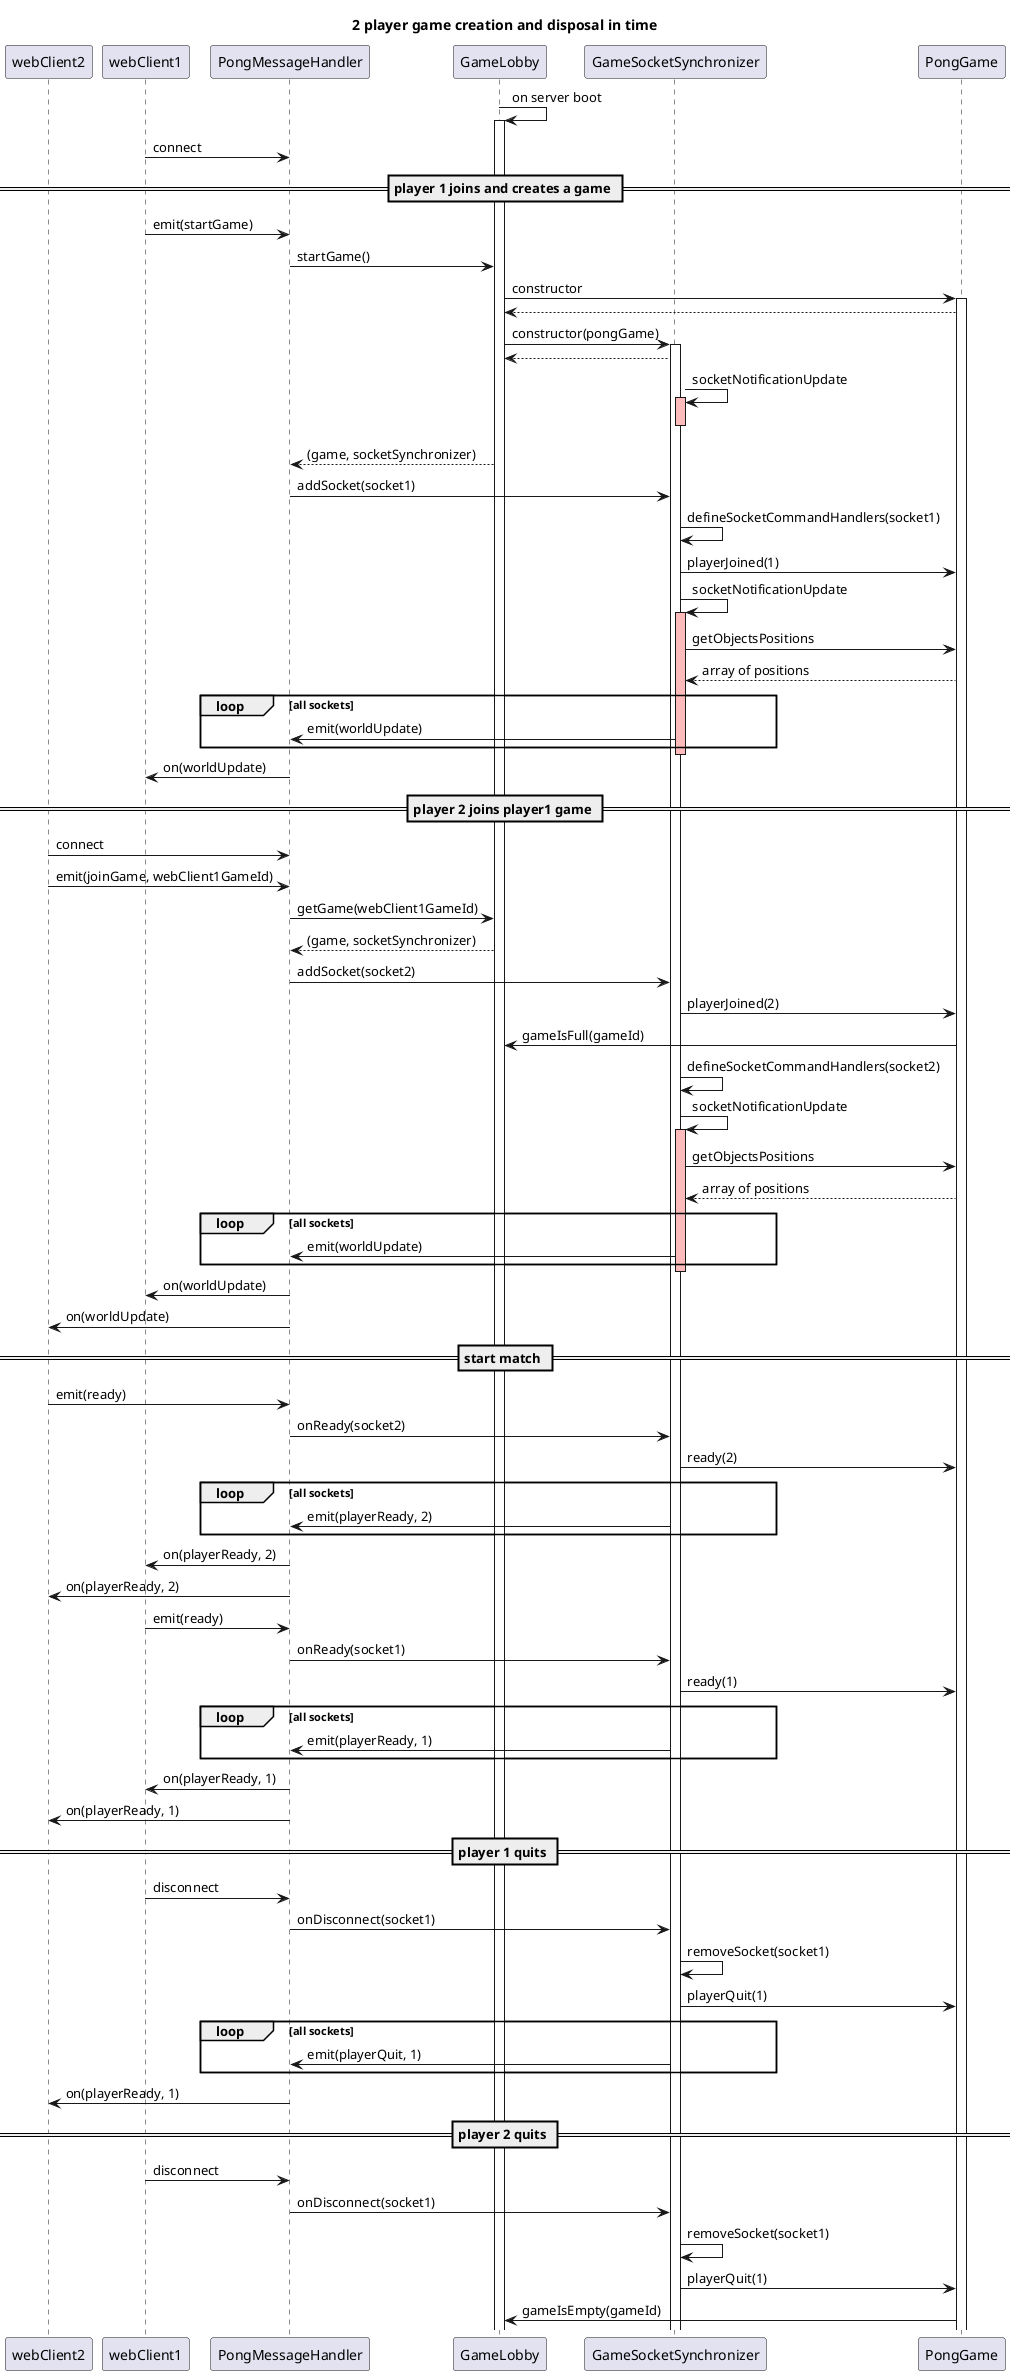 @startuml
title 2 player game creation and disposal in time 

participant webClient2
participant webClient1
participant PongMessageHandler
participant GameLobby
participant GameSocketSynchronizer
participant PongGame

GameLobby -> GameLobby: on server boot
activate GameLobby

webClient1 -> PongMessageHandler: connect

== player 1 joins and creates a game ==
webClient1 -> PongMessageHandler: emit(startGame)
PongMessageHandler -> GameLobby: startGame()
GameLobby -> PongGame: constructor
activate PongGame
GameLobby <-- PongGame
GameLobby -> GameSocketSynchronizer: constructor(pongGame)
activate GameSocketSynchronizer
GameLobby <-- GameSocketSynchronizer
' notify of world change
GameSocketSynchronizer -> GameSocketSynchronizer: socketNotificationUpdate
activate GameSocketSynchronizer #FFBBBB
deactivate GameSocketSynchronizer
' add first player to synchronizer
GameLobby --> PongMessageHandler: (game, socketSynchronizer)
PongMessageHandler -> GameSocketSynchronizer: addSocket(socket1)
GameSocketSynchronizer -> GameSocketSynchronizer: defineSocketCommandHandlers(socket1)
GameSocketSynchronizer -> PongGame: playerJoined(1)

' notify of world change
GameSocketSynchronizer -> GameSocketSynchronizer: socketNotificationUpdate
activate GameSocketSynchronizer #FFBBBB
GameSocketSynchronizer -> PongGame: getObjectsPositions
GameSocketSynchronizer <-- PongGame: array of positions
loop all sockets
GameSocketSynchronizer -> PongMessageHandler: emit(worldUpdate)
end loop
deactivate GameSocketSynchronizer
PongMessageHandler -> webClient1: on(worldUpdate)

== player 2 joins player1 game ==
webClient2 -> PongMessageHandler: connect
webClient2 -> PongMessageHandler: emit(joinGame, webClient1GameId)
PongMessageHandler -> GameLobby: getGame(webClient1GameId)
GameLobby --> PongMessageHandler: (game, socketSynchronizer)
PongMessageHandler -> GameSocketSynchronizer: addSocket(socket2)
GameSocketSynchronizer -> PongGame: playerJoined(2)
PongGame -> GameLobby: gameIsFull(gameId)
GameSocketSynchronizer -> GameSocketSynchronizer: defineSocketCommandHandlers(socket2)

' notify of world change
GameSocketSynchronizer -> GameSocketSynchronizer: socketNotificationUpdate
activate GameSocketSynchronizer #FFBBBB
GameSocketSynchronizer -> PongGame: getObjectsPositions
GameSocketSynchronizer <-- PongGame: array of positions
loop all sockets
GameSocketSynchronizer -> PongMessageHandler: emit(worldUpdate) 
end loop
deactivate GameSocketSynchronizer
PongMessageHandler -> webClient1: on(worldUpdate)
PongMessageHandler -> webClient2: on(worldUpdate)

== start match ==
webClient2 -> PongMessageHandler: emit(ready)
PongMessageHandler -> GameSocketSynchronizer: onReady(socket2)
GameSocketSynchronizer -> PongGame: ready(2)
loop all sockets
GameSocketSynchronizer -> PongMessageHandler: emit(playerReady, 2)
end loop
PongMessageHandler -> webClient1: on(playerReady, 2)
PongMessageHandler -> webClient2: on(playerReady, 2)

webClient1 -> PongMessageHandler: emit(ready)
PongMessageHandler -> GameSocketSynchronizer: onReady(socket1)
GameSocketSynchronizer -> PongGame: ready(1)
loop all sockets
GameSocketSynchronizer -> PongMessageHandler: emit(playerReady, 1)
end loop
PongMessageHandler -> webClient1: on(playerReady, 1)
PongMessageHandler -> webClient2: on(playerReady, 1)

== player 1 quits ==
webClient1 -> PongMessageHandler: disconnect
PongMessageHandler -> GameSocketSynchronizer: onDisconnect(socket1)
GameSocketSynchronizer -> GameSocketSynchronizer: removeSocket(socket1)
GameSocketSynchronizer -> PongGame: playerQuit(1)
loop all sockets
GameSocketSynchronizer -> PongMessageHandler: emit(playerQuit, 1)
end loop
PongMessageHandler -> webClient2: on(playerReady, 1)


== player 2 quits ==
webClient1 -> PongMessageHandler: disconnect
PongMessageHandler -> GameSocketSynchronizer: onDisconnect(socket1)
GameSocketSynchronizer -> GameSocketSynchronizer: removeSocket(socket1)
GameSocketSynchronizer -> PongGame: playerQuit(1)
PongGame -> GameLobby: gameIsEmpty(gameId)

@enduml